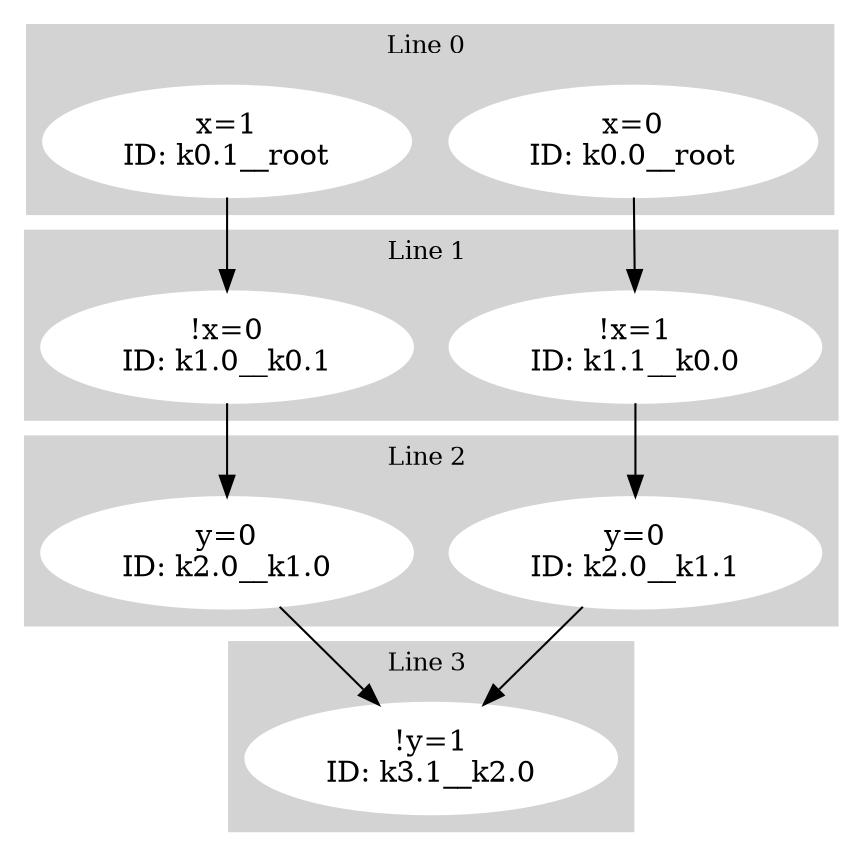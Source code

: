 digraph G {
     compound=true 
subgraph cluster_line_0 {
 style=filled;
 color=lightgrey; 
     node [style=filled,color=white]; 
k0_0__root [label=<x=0<BR /> ID: k0.0__root <BR />>]k0_1__root [label=<x=1<BR /> ID: k0.1__root <BR />>]
     fontsize="12" 
     label = "Line 0 " 
 }
subgraph cluster_line_1 {
 style=filled;
 color=lightgrey; 
     node [style=filled,color=white]; 
k1_0__k0_1 [label=<!x=0<BR /> ID: k1.0__k0.1 <BR />>]k1_1__k0_0 [label=<!x=1<BR /> ID: k1.1__k0.0 <BR />>]
     fontsize="12" 
     label = "Line 1 " 
 }
subgraph cluster_line_2 {
 style=filled;
 color=lightgrey; 
     node [style=filled,color=white]; 
k2_0__k1_0 [label=<y=0<BR /> ID: k2.0__k1.0 <BR />>]k2_0__k1_1 [label=<y=0<BR /> ID: k2.0__k1.1 <BR />>]
     fontsize="12" 
     label = "Line 2 " 
 }
subgraph cluster_line_3 {
 style=filled;
 color=lightgrey; 
     node [style=filled,color=white]; 
k3_1__k2_0 [label=<!y=1<BR /> ID: k3.1__k2.0 <BR />>]
     fontsize="12" 
     label = "Line 3 " 
 }
k0_0__root -> k1_1__k0_0 
k0_1__root -> k1_0__k0_1 
k1_0__k0_1 -> k2_0__k1_0 
k1_1__k0_0 -> k2_0__k1_1 
k2_0__k1_0 -> k3_1__k2_0 
k2_0__k1_1 -> k3_1__k2_0 
}